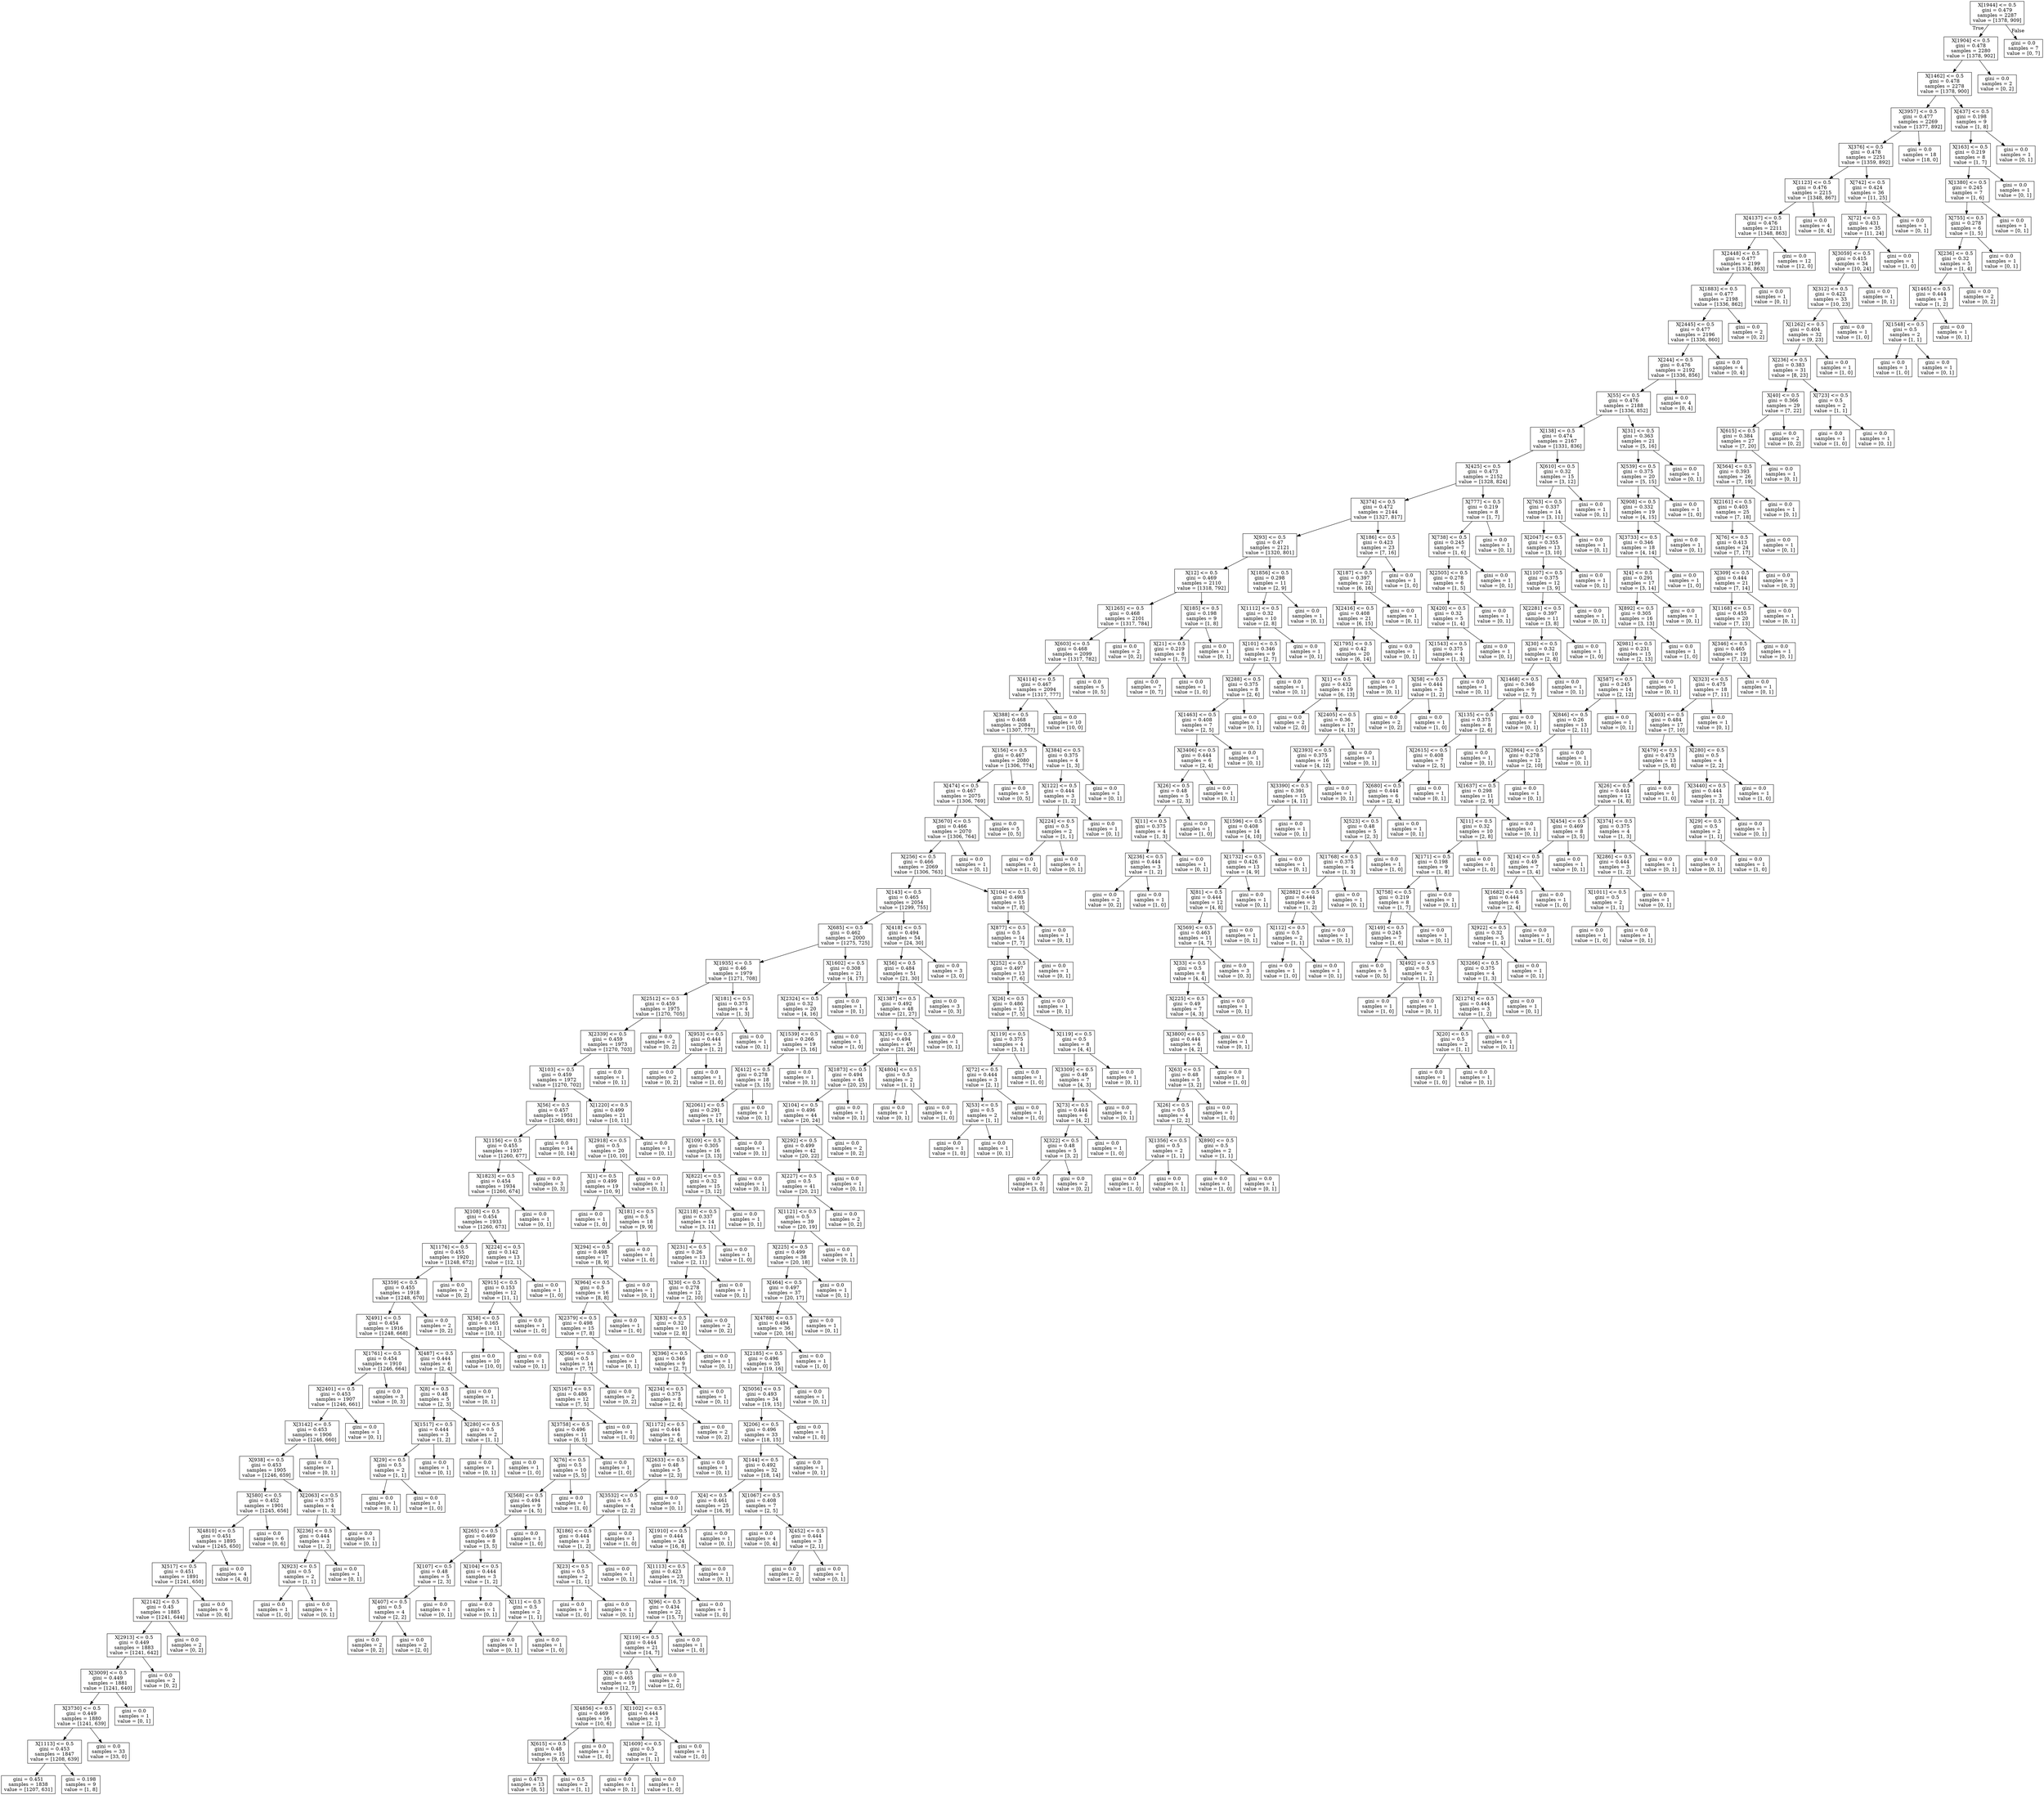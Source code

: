 digraph Tree {
node [shape=box] ;
0 [label="X[1944] <= 0.5\ngini = 0.479\nsamples = 2287\nvalue = [1378, 909]"] ;
1 [label="X[1904] <= 0.5\ngini = 0.478\nsamples = 2280\nvalue = [1378, 902]"] ;
0 -> 1 [labeldistance=2.5, labelangle=45, headlabel="True"] ;
2 [label="X[1462] <= 0.5\ngini = 0.478\nsamples = 2278\nvalue = [1378, 900]"] ;
1 -> 2 ;
3 [label="X[3957] <= 0.5\ngini = 0.477\nsamples = 2269\nvalue = [1377, 892]"] ;
2 -> 3 ;
4 [label="X[376] <= 0.5\ngini = 0.478\nsamples = 2251\nvalue = [1359, 892]"] ;
3 -> 4 ;
5 [label="X[1123] <= 0.5\ngini = 0.476\nsamples = 2215\nvalue = [1348, 867]"] ;
4 -> 5 ;
6 [label="X[4137] <= 0.5\ngini = 0.476\nsamples = 2211\nvalue = [1348, 863]"] ;
5 -> 6 ;
7 [label="X[2448] <= 0.5\ngini = 0.477\nsamples = 2199\nvalue = [1336, 863]"] ;
6 -> 7 ;
8 [label="X[1883] <= 0.5\ngini = 0.477\nsamples = 2198\nvalue = [1336, 862]"] ;
7 -> 8 ;
9 [label="X[2445] <= 0.5\ngini = 0.477\nsamples = 2196\nvalue = [1336, 860]"] ;
8 -> 9 ;
10 [label="X[244] <= 0.5\ngini = 0.476\nsamples = 2192\nvalue = [1336, 856]"] ;
9 -> 10 ;
11 [label="X[55] <= 0.5\ngini = 0.476\nsamples = 2188\nvalue = [1336, 852]"] ;
10 -> 11 ;
12 [label="X[138] <= 0.5\ngini = 0.474\nsamples = 2167\nvalue = [1331, 836]"] ;
11 -> 12 ;
13 [label="X[425] <= 0.5\ngini = 0.473\nsamples = 2152\nvalue = [1328, 824]"] ;
12 -> 13 ;
14 [label="X[374] <= 0.5\ngini = 0.472\nsamples = 2144\nvalue = [1327, 817]"] ;
13 -> 14 ;
15 [label="X[93] <= 0.5\ngini = 0.47\nsamples = 2121\nvalue = [1320, 801]"] ;
14 -> 15 ;
16 [label="X[12] <= 0.5\ngini = 0.469\nsamples = 2110\nvalue = [1318, 792]"] ;
15 -> 16 ;
17 [label="X[1265] <= 0.5\ngini = 0.468\nsamples = 2101\nvalue = [1317, 784]"] ;
16 -> 17 ;
18 [label="X[603] <= 0.5\ngini = 0.468\nsamples = 2099\nvalue = [1317, 782]"] ;
17 -> 18 ;
19 [label="X[4114] <= 0.5\ngini = 0.467\nsamples = 2094\nvalue = [1317, 777]"] ;
18 -> 19 ;
20 [label="X[388] <= 0.5\ngini = 0.468\nsamples = 2084\nvalue = [1307, 777]"] ;
19 -> 20 ;
21 [label="X[156] <= 0.5\ngini = 0.467\nsamples = 2080\nvalue = [1306, 774]"] ;
20 -> 21 ;
22 [label="X[474] <= 0.5\ngini = 0.467\nsamples = 2075\nvalue = [1306, 769]"] ;
21 -> 22 ;
23 [label="X[3670] <= 0.5\ngini = 0.466\nsamples = 2070\nvalue = [1306, 764]"] ;
22 -> 23 ;
24 [label="X[256] <= 0.5\ngini = 0.466\nsamples = 2069\nvalue = [1306, 763]"] ;
23 -> 24 ;
25 [label="X[143] <= 0.5\ngini = 0.465\nsamples = 2054\nvalue = [1299, 755]"] ;
24 -> 25 ;
26 [label="X[685] <= 0.5\ngini = 0.462\nsamples = 2000\nvalue = [1275, 725]"] ;
25 -> 26 ;
27 [label="X[1935] <= 0.5\ngini = 0.46\nsamples = 1979\nvalue = [1271, 708]"] ;
26 -> 27 ;
28 [label="X[2512] <= 0.5\ngini = 0.459\nsamples = 1975\nvalue = [1270, 705]"] ;
27 -> 28 ;
29 [label="X[2339] <= 0.5\ngini = 0.459\nsamples = 1973\nvalue = [1270, 703]"] ;
28 -> 29 ;
30 [label="X[103] <= 0.5\ngini = 0.459\nsamples = 1972\nvalue = [1270, 702]"] ;
29 -> 30 ;
31 [label="X[56] <= 0.5\ngini = 0.457\nsamples = 1951\nvalue = [1260, 691]"] ;
30 -> 31 ;
32 [label="X[1156] <= 0.5\ngini = 0.455\nsamples = 1937\nvalue = [1260, 677]"] ;
31 -> 32 ;
33 [label="X[1823] <= 0.5\ngini = 0.454\nsamples = 1934\nvalue = [1260, 674]"] ;
32 -> 33 ;
34 [label="X[108] <= 0.5\ngini = 0.454\nsamples = 1933\nvalue = [1260, 673]"] ;
33 -> 34 ;
35 [label="X[1176] <= 0.5\ngini = 0.455\nsamples = 1920\nvalue = [1248, 672]"] ;
34 -> 35 ;
36 [label="X[359] <= 0.5\ngini = 0.455\nsamples = 1918\nvalue = [1248, 670]"] ;
35 -> 36 ;
37 [label="X[491] <= 0.5\ngini = 0.454\nsamples = 1916\nvalue = [1248, 668]"] ;
36 -> 37 ;
38 [label="X[1761] <= 0.5\ngini = 0.454\nsamples = 1910\nvalue = [1246, 664]"] ;
37 -> 38 ;
39 [label="X[2401] <= 0.5\ngini = 0.453\nsamples = 1907\nvalue = [1246, 661]"] ;
38 -> 39 ;
40 [label="X[3142] <= 0.5\ngini = 0.453\nsamples = 1906\nvalue = [1246, 660]"] ;
39 -> 40 ;
41 [label="X[938] <= 0.5\ngini = 0.453\nsamples = 1905\nvalue = [1246, 659]"] ;
40 -> 41 ;
42 [label="X[580] <= 0.5\ngini = 0.452\nsamples = 1901\nvalue = [1245, 656]"] ;
41 -> 42 ;
43 [label="X[4810] <= 0.5\ngini = 0.451\nsamples = 1895\nvalue = [1245, 650]"] ;
42 -> 43 ;
44 [label="X[517] <= 0.5\ngini = 0.451\nsamples = 1891\nvalue = [1241, 650]"] ;
43 -> 44 ;
45 [label="X[2142] <= 0.5\ngini = 0.45\nsamples = 1885\nvalue = [1241, 644]"] ;
44 -> 45 ;
46 [label="X[2913] <= 0.5\ngini = 0.449\nsamples = 1883\nvalue = [1241, 642]"] ;
45 -> 46 ;
47 [label="X[3009] <= 0.5\ngini = 0.449\nsamples = 1881\nvalue = [1241, 640]"] ;
46 -> 47 ;
48 [label="X[3730] <= 0.5\ngini = 0.449\nsamples = 1880\nvalue = [1241, 639]"] ;
47 -> 48 ;
49 [label="X[1113] <= 0.5\ngini = 0.453\nsamples = 1847\nvalue = [1208, 639]"] ;
48 -> 49 ;
50 [label="gini = 0.451\nsamples = 1838\nvalue = [1207, 631]"] ;
49 -> 50 ;
51 [label="gini = 0.198\nsamples = 9\nvalue = [1, 8]"] ;
49 -> 51 ;
52 [label="gini = 0.0\nsamples = 33\nvalue = [33, 0]"] ;
48 -> 52 ;
53 [label="gini = 0.0\nsamples = 1\nvalue = [0, 1]"] ;
47 -> 53 ;
54 [label="gini = 0.0\nsamples = 2\nvalue = [0, 2]"] ;
46 -> 54 ;
55 [label="gini = 0.0\nsamples = 2\nvalue = [0, 2]"] ;
45 -> 55 ;
56 [label="gini = 0.0\nsamples = 6\nvalue = [0, 6]"] ;
44 -> 56 ;
57 [label="gini = 0.0\nsamples = 4\nvalue = [4, 0]"] ;
43 -> 57 ;
58 [label="gini = 0.0\nsamples = 6\nvalue = [0, 6]"] ;
42 -> 58 ;
59 [label="X[2063] <= 0.5\ngini = 0.375\nsamples = 4\nvalue = [1, 3]"] ;
41 -> 59 ;
60 [label="X[236] <= 0.5\ngini = 0.444\nsamples = 3\nvalue = [1, 2]"] ;
59 -> 60 ;
61 [label="X[923] <= 0.5\ngini = 0.5\nsamples = 2\nvalue = [1, 1]"] ;
60 -> 61 ;
62 [label="gini = 0.0\nsamples = 1\nvalue = [1, 0]"] ;
61 -> 62 ;
63 [label="gini = 0.0\nsamples = 1\nvalue = [0, 1]"] ;
61 -> 63 ;
64 [label="gini = 0.0\nsamples = 1\nvalue = [0, 1]"] ;
60 -> 64 ;
65 [label="gini = 0.0\nsamples = 1\nvalue = [0, 1]"] ;
59 -> 65 ;
66 [label="gini = 0.0\nsamples = 1\nvalue = [0, 1]"] ;
40 -> 66 ;
67 [label="gini = 0.0\nsamples = 1\nvalue = [0, 1]"] ;
39 -> 67 ;
68 [label="gini = 0.0\nsamples = 3\nvalue = [0, 3]"] ;
38 -> 68 ;
69 [label="X[487] <= 0.5\ngini = 0.444\nsamples = 6\nvalue = [2, 4]"] ;
37 -> 69 ;
70 [label="X[8] <= 0.5\ngini = 0.48\nsamples = 5\nvalue = [2, 3]"] ;
69 -> 70 ;
71 [label="X[1517] <= 0.5\ngini = 0.444\nsamples = 3\nvalue = [1, 2]"] ;
70 -> 71 ;
72 [label="X[29] <= 0.5\ngini = 0.5\nsamples = 2\nvalue = [1, 1]"] ;
71 -> 72 ;
73 [label="gini = 0.0\nsamples = 1\nvalue = [0, 1]"] ;
72 -> 73 ;
74 [label="gini = 0.0\nsamples = 1\nvalue = [1, 0]"] ;
72 -> 74 ;
75 [label="gini = 0.0\nsamples = 1\nvalue = [0, 1]"] ;
71 -> 75 ;
76 [label="X[280] <= 0.5\ngini = 0.5\nsamples = 2\nvalue = [1, 1]"] ;
70 -> 76 ;
77 [label="gini = 0.0\nsamples = 1\nvalue = [0, 1]"] ;
76 -> 77 ;
78 [label="gini = 0.0\nsamples = 1\nvalue = [1, 0]"] ;
76 -> 78 ;
79 [label="gini = 0.0\nsamples = 1\nvalue = [0, 1]"] ;
69 -> 79 ;
80 [label="gini = 0.0\nsamples = 2\nvalue = [0, 2]"] ;
36 -> 80 ;
81 [label="gini = 0.0\nsamples = 2\nvalue = [0, 2]"] ;
35 -> 81 ;
82 [label="X[224] <= 0.5\ngini = 0.142\nsamples = 13\nvalue = [12, 1]"] ;
34 -> 82 ;
83 [label="X[915] <= 0.5\ngini = 0.153\nsamples = 12\nvalue = [11, 1]"] ;
82 -> 83 ;
84 [label="X[58] <= 0.5\ngini = 0.165\nsamples = 11\nvalue = [10, 1]"] ;
83 -> 84 ;
85 [label="gini = 0.0\nsamples = 10\nvalue = [10, 0]"] ;
84 -> 85 ;
86 [label="gini = 0.0\nsamples = 1\nvalue = [0, 1]"] ;
84 -> 86 ;
87 [label="gini = 0.0\nsamples = 1\nvalue = [1, 0]"] ;
83 -> 87 ;
88 [label="gini = 0.0\nsamples = 1\nvalue = [1, 0]"] ;
82 -> 88 ;
89 [label="gini = 0.0\nsamples = 1\nvalue = [0, 1]"] ;
33 -> 89 ;
90 [label="gini = 0.0\nsamples = 3\nvalue = [0, 3]"] ;
32 -> 90 ;
91 [label="gini = 0.0\nsamples = 14\nvalue = [0, 14]"] ;
31 -> 91 ;
92 [label="X[1220] <= 0.5\ngini = 0.499\nsamples = 21\nvalue = [10, 11]"] ;
30 -> 92 ;
93 [label="X[2918] <= 0.5\ngini = 0.5\nsamples = 20\nvalue = [10, 10]"] ;
92 -> 93 ;
94 [label="X[1] <= 0.5\ngini = 0.499\nsamples = 19\nvalue = [10, 9]"] ;
93 -> 94 ;
95 [label="gini = 0.0\nsamples = 1\nvalue = [1, 0]"] ;
94 -> 95 ;
96 [label="X[181] <= 0.5\ngini = 0.5\nsamples = 18\nvalue = [9, 9]"] ;
94 -> 96 ;
97 [label="X[294] <= 0.5\ngini = 0.498\nsamples = 17\nvalue = [8, 9]"] ;
96 -> 97 ;
98 [label="X[964] <= 0.5\ngini = 0.5\nsamples = 16\nvalue = [8, 8]"] ;
97 -> 98 ;
99 [label="X[2379] <= 0.5\ngini = 0.498\nsamples = 15\nvalue = [7, 8]"] ;
98 -> 99 ;
100 [label="X[366] <= 0.5\ngini = 0.5\nsamples = 14\nvalue = [7, 7]"] ;
99 -> 100 ;
101 [label="X[5167] <= 0.5\ngini = 0.486\nsamples = 12\nvalue = [7, 5]"] ;
100 -> 101 ;
102 [label="X[3758] <= 0.5\ngini = 0.496\nsamples = 11\nvalue = [6, 5]"] ;
101 -> 102 ;
103 [label="X[76] <= 0.5\ngini = 0.5\nsamples = 10\nvalue = [5, 5]"] ;
102 -> 103 ;
104 [label="X[568] <= 0.5\ngini = 0.494\nsamples = 9\nvalue = [4, 5]"] ;
103 -> 104 ;
105 [label="X[265] <= 0.5\ngini = 0.469\nsamples = 8\nvalue = [3, 5]"] ;
104 -> 105 ;
106 [label="X[107] <= 0.5\ngini = 0.48\nsamples = 5\nvalue = [2, 3]"] ;
105 -> 106 ;
107 [label="X[407] <= 0.5\ngini = 0.5\nsamples = 4\nvalue = [2, 2]"] ;
106 -> 107 ;
108 [label="gini = 0.0\nsamples = 2\nvalue = [0, 2]"] ;
107 -> 108 ;
109 [label="gini = 0.0\nsamples = 2\nvalue = [2, 0]"] ;
107 -> 109 ;
110 [label="gini = 0.0\nsamples = 1\nvalue = [0, 1]"] ;
106 -> 110 ;
111 [label="X[104] <= 0.5\ngini = 0.444\nsamples = 3\nvalue = [1, 2]"] ;
105 -> 111 ;
112 [label="gini = 0.0\nsamples = 1\nvalue = [0, 1]"] ;
111 -> 112 ;
113 [label="X[11] <= 0.5\ngini = 0.5\nsamples = 2\nvalue = [1, 1]"] ;
111 -> 113 ;
114 [label="gini = 0.0\nsamples = 1\nvalue = [0, 1]"] ;
113 -> 114 ;
115 [label="gini = 0.0\nsamples = 1\nvalue = [1, 0]"] ;
113 -> 115 ;
116 [label="gini = 0.0\nsamples = 1\nvalue = [1, 0]"] ;
104 -> 116 ;
117 [label="gini = 0.0\nsamples = 1\nvalue = [1, 0]"] ;
103 -> 117 ;
118 [label="gini = 0.0\nsamples = 1\nvalue = [1, 0]"] ;
102 -> 118 ;
119 [label="gini = 0.0\nsamples = 1\nvalue = [1, 0]"] ;
101 -> 119 ;
120 [label="gini = 0.0\nsamples = 2\nvalue = [0, 2]"] ;
100 -> 120 ;
121 [label="gini = 0.0\nsamples = 1\nvalue = [0, 1]"] ;
99 -> 121 ;
122 [label="gini = 0.0\nsamples = 1\nvalue = [1, 0]"] ;
98 -> 122 ;
123 [label="gini = 0.0\nsamples = 1\nvalue = [0, 1]"] ;
97 -> 123 ;
124 [label="gini = 0.0\nsamples = 1\nvalue = [1, 0]"] ;
96 -> 124 ;
125 [label="gini = 0.0\nsamples = 1\nvalue = [0, 1]"] ;
93 -> 125 ;
126 [label="gini = 0.0\nsamples = 1\nvalue = [0, 1]"] ;
92 -> 126 ;
127 [label="gini = 0.0\nsamples = 1\nvalue = [0, 1]"] ;
29 -> 127 ;
128 [label="gini = 0.0\nsamples = 2\nvalue = [0, 2]"] ;
28 -> 128 ;
129 [label="X[181] <= 0.5\ngini = 0.375\nsamples = 4\nvalue = [1, 3]"] ;
27 -> 129 ;
130 [label="X[953] <= 0.5\ngini = 0.444\nsamples = 3\nvalue = [1, 2]"] ;
129 -> 130 ;
131 [label="gini = 0.0\nsamples = 2\nvalue = [0, 2]"] ;
130 -> 131 ;
132 [label="gini = 0.0\nsamples = 1\nvalue = [1, 0]"] ;
130 -> 132 ;
133 [label="gini = 0.0\nsamples = 1\nvalue = [0, 1]"] ;
129 -> 133 ;
134 [label="X[1602] <= 0.5\ngini = 0.308\nsamples = 21\nvalue = [4, 17]"] ;
26 -> 134 ;
135 [label="X[2324] <= 0.5\ngini = 0.32\nsamples = 20\nvalue = [4, 16]"] ;
134 -> 135 ;
136 [label="X[1539] <= 0.5\ngini = 0.266\nsamples = 19\nvalue = [3, 16]"] ;
135 -> 136 ;
137 [label="X[412] <= 0.5\ngini = 0.278\nsamples = 18\nvalue = [3, 15]"] ;
136 -> 137 ;
138 [label="X[2061] <= 0.5\ngini = 0.291\nsamples = 17\nvalue = [3, 14]"] ;
137 -> 138 ;
139 [label="X[109] <= 0.5\ngini = 0.305\nsamples = 16\nvalue = [3, 13]"] ;
138 -> 139 ;
140 [label="X[822] <= 0.5\ngini = 0.32\nsamples = 15\nvalue = [3, 12]"] ;
139 -> 140 ;
141 [label="X[2118] <= 0.5\ngini = 0.337\nsamples = 14\nvalue = [3, 11]"] ;
140 -> 141 ;
142 [label="X[231] <= 0.5\ngini = 0.26\nsamples = 13\nvalue = [2, 11]"] ;
141 -> 142 ;
143 [label="X[30] <= 0.5\ngini = 0.278\nsamples = 12\nvalue = [2, 10]"] ;
142 -> 143 ;
144 [label="X[83] <= 0.5\ngini = 0.32\nsamples = 10\nvalue = [2, 8]"] ;
143 -> 144 ;
145 [label="X[396] <= 0.5\ngini = 0.346\nsamples = 9\nvalue = [2, 7]"] ;
144 -> 145 ;
146 [label="X[234] <= 0.5\ngini = 0.375\nsamples = 8\nvalue = [2, 6]"] ;
145 -> 146 ;
147 [label="X[1172] <= 0.5\ngini = 0.444\nsamples = 6\nvalue = [2, 4]"] ;
146 -> 147 ;
148 [label="X[2633] <= 0.5\ngini = 0.48\nsamples = 5\nvalue = [2, 3]"] ;
147 -> 148 ;
149 [label="X[3532] <= 0.5\ngini = 0.5\nsamples = 4\nvalue = [2, 2]"] ;
148 -> 149 ;
150 [label="X[186] <= 0.5\ngini = 0.444\nsamples = 3\nvalue = [1, 2]"] ;
149 -> 150 ;
151 [label="X[23] <= 0.5\ngini = 0.5\nsamples = 2\nvalue = [1, 1]"] ;
150 -> 151 ;
152 [label="gini = 0.0\nsamples = 1\nvalue = [1, 0]"] ;
151 -> 152 ;
153 [label="gini = 0.0\nsamples = 1\nvalue = [0, 1]"] ;
151 -> 153 ;
154 [label="gini = 0.0\nsamples = 1\nvalue = [0, 1]"] ;
150 -> 154 ;
155 [label="gini = 0.0\nsamples = 1\nvalue = [1, 0]"] ;
149 -> 155 ;
156 [label="gini = 0.0\nsamples = 1\nvalue = [0, 1]"] ;
148 -> 156 ;
157 [label="gini = 0.0\nsamples = 1\nvalue = [0, 1]"] ;
147 -> 157 ;
158 [label="gini = 0.0\nsamples = 2\nvalue = [0, 2]"] ;
146 -> 158 ;
159 [label="gini = 0.0\nsamples = 1\nvalue = [0, 1]"] ;
145 -> 159 ;
160 [label="gini = 0.0\nsamples = 1\nvalue = [0, 1]"] ;
144 -> 160 ;
161 [label="gini = 0.0\nsamples = 2\nvalue = [0, 2]"] ;
143 -> 161 ;
162 [label="gini = 0.0\nsamples = 1\nvalue = [0, 1]"] ;
142 -> 162 ;
163 [label="gini = 0.0\nsamples = 1\nvalue = [1, 0]"] ;
141 -> 163 ;
164 [label="gini = 0.0\nsamples = 1\nvalue = [0, 1]"] ;
140 -> 164 ;
165 [label="gini = 0.0\nsamples = 1\nvalue = [0, 1]"] ;
139 -> 165 ;
166 [label="gini = 0.0\nsamples = 1\nvalue = [0, 1]"] ;
138 -> 166 ;
167 [label="gini = 0.0\nsamples = 1\nvalue = [0, 1]"] ;
137 -> 167 ;
168 [label="gini = 0.0\nsamples = 1\nvalue = [0, 1]"] ;
136 -> 168 ;
169 [label="gini = 0.0\nsamples = 1\nvalue = [1, 0]"] ;
135 -> 169 ;
170 [label="gini = 0.0\nsamples = 1\nvalue = [0, 1]"] ;
134 -> 170 ;
171 [label="X[418] <= 0.5\ngini = 0.494\nsamples = 54\nvalue = [24, 30]"] ;
25 -> 171 ;
172 [label="X[56] <= 0.5\ngini = 0.484\nsamples = 51\nvalue = [21, 30]"] ;
171 -> 172 ;
173 [label="X[1387] <= 0.5\ngini = 0.492\nsamples = 48\nvalue = [21, 27]"] ;
172 -> 173 ;
174 [label="X[25] <= 0.5\ngini = 0.494\nsamples = 47\nvalue = [21, 26]"] ;
173 -> 174 ;
175 [label="X[1873] <= 0.5\ngini = 0.494\nsamples = 45\nvalue = [20, 25]"] ;
174 -> 175 ;
176 [label="X[104] <= 0.5\ngini = 0.496\nsamples = 44\nvalue = [20, 24]"] ;
175 -> 176 ;
177 [label="X[292] <= 0.5\ngini = 0.499\nsamples = 42\nvalue = [20, 22]"] ;
176 -> 177 ;
178 [label="X[227] <= 0.5\ngini = 0.5\nsamples = 41\nvalue = [20, 21]"] ;
177 -> 178 ;
179 [label="X[1121] <= 0.5\ngini = 0.5\nsamples = 39\nvalue = [20, 19]"] ;
178 -> 179 ;
180 [label="X[225] <= 0.5\ngini = 0.499\nsamples = 38\nvalue = [20, 18]"] ;
179 -> 180 ;
181 [label="X[464] <= 0.5\ngini = 0.497\nsamples = 37\nvalue = [20, 17]"] ;
180 -> 181 ;
182 [label="X[4788] <= 0.5\ngini = 0.494\nsamples = 36\nvalue = [20, 16]"] ;
181 -> 182 ;
183 [label="X[2185] <= 0.5\ngini = 0.496\nsamples = 35\nvalue = [19, 16]"] ;
182 -> 183 ;
184 [label="X[5056] <= 0.5\ngini = 0.493\nsamples = 34\nvalue = [19, 15]"] ;
183 -> 184 ;
185 [label="X[206] <= 0.5\ngini = 0.496\nsamples = 33\nvalue = [18, 15]"] ;
184 -> 185 ;
186 [label="X[144] <= 0.5\ngini = 0.492\nsamples = 32\nvalue = [18, 14]"] ;
185 -> 186 ;
187 [label="X[4] <= 0.5\ngini = 0.461\nsamples = 25\nvalue = [16, 9]"] ;
186 -> 187 ;
188 [label="X[1910] <= 0.5\ngini = 0.444\nsamples = 24\nvalue = [16, 8]"] ;
187 -> 188 ;
189 [label="X[1113] <= 0.5\ngini = 0.423\nsamples = 23\nvalue = [16, 7]"] ;
188 -> 189 ;
190 [label="X[96] <= 0.5\ngini = 0.434\nsamples = 22\nvalue = [15, 7]"] ;
189 -> 190 ;
191 [label="X[119] <= 0.5\ngini = 0.444\nsamples = 21\nvalue = [14, 7]"] ;
190 -> 191 ;
192 [label="X[8] <= 0.5\ngini = 0.465\nsamples = 19\nvalue = [12, 7]"] ;
191 -> 192 ;
193 [label="X[4856] <= 0.5\ngini = 0.469\nsamples = 16\nvalue = [10, 6]"] ;
192 -> 193 ;
194 [label="X[615] <= 0.5\ngini = 0.48\nsamples = 15\nvalue = [9, 6]"] ;
193 -> 194 ;
195 [label="gini = 0.473\nsamples = 13\nvalue = [8, 5]"] ;
194 -> 195 ;
196 [label="gini = 0.5\nsamples = 2\nvalue = [1, 1]"] ;
194 -> 196 ;
197 [label="gini = 0.0\nsamples = 1\nvalue = [1, 0]"] ;
193 -> 197 ;
198 [label="X[1102] <= 0.5\ngini = 0.444\nsamples = 3\nvalue = [2, 1]"] ;
192 -> 198 ;
199 [label="X[1609] <= 0.5\ngini = 0.5\nsamples = 2\nvalue = [1, 1]"] ;
198 -> 199 ;
200 [label="gini = 0.0\nsamples = 1\nvalue = [0, 1]"] ;
199 -> 200 ;
201 [label="gini = 0.0\nsamples = 1\nvalue = [1, 0]"] ;
199 -> 201 ;
202 [label="gini = 0.0\nsamples = 1\nvalue = [1, 0]"] ;
198 -> 202 ;
203 [label="gini = 0.0\nsamples = 2\nvalue = [2, 0]"] ;
191 -> 203 ;
204 [label="gini = 0.0\nsamples = 1\nvalue = [1, 0]"] ;
190 -> 204 ;
205 [label="gini = 0.0\nsamples = 1\nvalue = [1, 0]"] ;
189 -> 205 ;
206 [label="gini = 0.0\nsamples = 1\nvalue = [0, 1]"] ;
188 -> 206 ;
207 [label="gini = 0.0\nsamples = 1\nvalue = [0, 1]"] ;
187 -> 207 ;
208 [label="X[1067] <= 0.5\ngini = 0.408\nsamples = 7\nvalue = [2, 5]"] ;
186 -> 208 ;
209 [label="gini = 0.0\nsamples = 4\nvalue = [0, 4]"] ;
208 -> 209 ;
210 [label="X[452] <= 0.5\ngini = 0.444\nsamples = 3\nvalue = [2, 1]"] ;
208 -> 210 ;
211 [label="gini = 0.0\nsamples = 2\nvalue = [2, 0]"] ;
210 -> 211 ;
212 [label="gini = 0.0\nsamples = 1\nvalue = [0, 1]"] ;
210 -> 212 ;
213 [label="gini = 0.0\nsamples = 1\nvalue = [0, 1]"] ;
185 -> 213 ;
214 [label="gini = 0.0\nsamples = 1\nvalue = [1, 0]"] ;
184 -> 214 ;
215 [label="gini = 0.0\nsamples = 1\nvalue = [0, 1]"] ;
183 -> 215 ;
216 [label="gini = 0.0\nsamples = 1\nvalue = [1, 0]"] ;
182 -> 216 ;
217 [label="gini = 0.0\nsamples = 1\nvalue = [0, 1]"] ;
181 -> 217 ;
218 [label="gini = 0.0\nsamples = 1\nvalue = [0, 1]"] ;
180 -> 218 ;
219 [label="gini = 0.0\nsamples = 1\nvalue = [0, 1]"] ;
179 -> 219 ;
220 [label="gini = 0.0\nsamples = 2\nvalue = [0, 2]"] ;
178 -> 220 ;
221 [label="gini = 0.0\nsamples = 1\nvalue = [0, 1]"] ;
177 -> 221 ;
222 [label="gini = 0.0\nsamples = 2\nvalue = [0, 2]"] ;
176 -> 222 ;
223 [label="gini = 0.0\nsamples = 1\nvalue = [0, 1]"] ;
175 -> 223 ;
224 [label="X[4804] <= 0.5\ngini = 0.5\nsamples = 2\nvalue = [1, 1]"] ;
174 -> 224 ;
225 [label="gini = 0.0\nsamples = 1\nvalue = [0, 1]"] ;
224 -> 225 ;
226 [label="gini = 0.0\nsamples = 1\nvalue = [1, 0]"] ;
224 -> 226 ;
227 [label="gini = 0.0\nsamples = 1\nvalue = [0, 1]"] ;
173 -> 227 ;
228 [label="gini = 0.0\nsamples = 3\nvalue = [0, 3]"] ;
172 -> 228 ;
229 [label="gini = 0.0\nsamples = 3\nvalue = [3, 0]"] ;
171 -> 229 ;
230 [label="X[104] <= 0.5\ngini = 0.498\nsamples = 15\nvalue = [7, 8]"] ;
24 -> 230 ;
231 [label="X[877] <= 0.5\ngini = 0.5\nsamples = 14\nvalue = [7, 7]"] ;
230 -> 231 ;
232 [label="X[252] <= 0.5\ngini = 0.497\nsamples = 13\nvalue = [7, 6]"] ;
231 -> 232 ;
233 [label="X[26] <= 0.5\ngini = 0.486\nsamples = 12\nvalue = [7, 5]"] ;
232 -> 233 ;
234 [label="X[119] <= 0.5\ngini = 0.375\nsamples = 4\nvalue = [3, 1]"] ;
233 -> 234 ;
235 [label="X[72] <= 0.5\ngini = 0.444\nsamples = 3\nvalue = [2, 1]"] ;
234 -> 235 ;
236 [label="X[53] <= 0.5\ngini = 0.5\nsamples = 2\nvalue = [1, 1]"] ;
235 -> 236 ;
237 [label="gini = 0.0\nsamples = 1\nvalue = [1, 0]"] ;
236 -> 237 ;
238 [label="gini = 0.0\nsamples = 1\nvalue = [0, 1]"] ;
236 -> 238 ;
239 [label="gini = 0.0\nsamples = 1\nvalue = [1, 0]"] ;
235 -> 239 ;
240 [label="gini = 0.0\nsamples = 1\nvalue = [1, 0]"] ;
234 -> 240 ;
241 [label="X[119] <= 0.5\ngini = 0.5\nsamples = 8\nvalue = [4, 4]"] ;
233 -> 241 ;
242 [label="X[3309] <= 0.5\ngini = 0.49\nsamples = 7\nvalue = [4, 3]"] ;
241 -> 242 ;
243 [label="X[73] <= 0.5\ngini = 0.444\nsamples = 6\nvalue = [4, 2]"] ;
242 -> 243 ;
244 [label="X[322] <= 0.5\ngini = 0.48\nsamples = 5\nvalue = [3, 2]"] ;
243 -> 244 ;
245 [label="gini = 0.0\nsamples = 3\nvalue = [3, 0]"] ;
244 -> 245 ;
246 [label="gini = 0.0\nsamples = 2\nvalue = [0, 2]"] ;
244 -> 246 ;
247 [label="gini = 0.0\nsamples = 1\nvalue = [1, 0]"] ;
243 -> 247 ;
248 [label="gini = 0.0\nsamples = 1\nvalue = [0, 1]"] ;
242 -> 248 ;
249 [label="gini = 0.0\nsamples = 1\nvalue = [0, 1]"] ;
241 -> 249 ;
250 [label="gini = 0.0\nsamples = 1\nvalue = [0, 1]"] ;
232 -> 250 ;
251 [label="gini = 0.0\nsamples = 1\nvalue = [0, 1]"] ;
231 -> 251 ;
252 [label="gini = 0.0\nsamples = 1\nvalue = [0, 1]"] ;
230 -> 252 ;
253 [label="gini = 0.0\nsamples = 1\nvalue = [0, 1]"] ;
23 -> 253 ;
254 [label="gini = 0.0\nsamples = 5\nvalue = [0, 5]"] ;
22 -> 254 ;
255 [label="gini = 0.0\nsamples = 5\nvalue = [0, 5]"] ;
21 -> 255 ;
256 [label="X[384] <= 0.5\ngini = 0.375\nsamples = 4\nvalue = [1, 3]"] ;
20 -> 256 ;
257 [label="X[122] <= 0.5\ngini = 0.444\nsamples = 3\nvalue = [1, 2]"] ;
256 -> 257 ;
258 [label="X[224] <= 0.5\ngini = 0.5\nsamples = 2\nvalue = [1, 1]"] ;
257 -> 258 ;
259 [label="gini = 0.0\nsamples = 1\nvalue = [1, 0]"] ;
258 -> 259 ;
260 [label="gini = 0.0\nsamples = 1\nvalue = [0, 1]"] ;
258 -> 260 ;
261 [label="gini = 0.0\nsamples = 1\nvalue = [0, 1]"] ;
257 -> 261 ;
262 [label="gini = 0.0\nsamples = 1\nvalue = [0, 1]"] ;
256 -> 262 ;
263 [label="gini = 0.0\nsamples = 10\nvalue = [10, 0]"] ;
19 -> 263 ;
264 [label="gini = 0.0\nsamples = 5\nvalue = [0, 5]"] ;
18 -> 264 ;
265 [label="gini = 0.0\nsamples = 2\nvalue = [0, 2]"] ;
17 -> 265 ;
266 [label="X[185] <= 0.5\ngini = 0.198\nsamples = 9\nvalue = [1, 8]"] ;
16 -> 266 ;
267 [label="X[21] <= 0.5\ngini = 0.219\nsamples = 8\nvalue = [1, 7]"] ;
266 -> 267 ;
268 [label="gini = 0.0\nsamples = 7\nvalue = [0, 7]"] ;
267 -> 268 ;
269 [label="gini = 0.0\nsamples = 1\nvalue = [1, 0]"] ;
267 -> 269 ;
270 [label="gini = 0.0\nsamples = 1\nvalue = [0, 1]"] ;
266 -> 270 ;
271 [label="X[1856] <= 0.5\ngini = 0.298\nsamples = 11\nvalue = [2, 9]"] ;
15 -> 271 ;
272 [label="X[1112] <= 0.5\ngini = 0.32\nsamples = 10\nvalue = [2, 8]"] ;
271 -> 272 ;
273 [label="X[101] <= 0.5\ngini = 0.346\nsamples = 9\nvalue = [2, 7]"] ;
272 -> 273 ;
274 [label="X[288] <= 0.5\ngini = 0.375\nsamples = 8\nvalue = [2, 6]"] ;
273 -> 274 ;
275 [label="X[1463] <= 0.5\ngini = 0.408\nsamples = 7\nvalue = [2, 5]"] ;
274 -> 275 ;
276 [label="X[3406] <= 0.5\ngini = 0.444\nsamples = 6\nvalue = [2, 4]"] ;
275 -> 276 ;
277 [label="X[26] <= 0.5\ngini = 0.48\nsamples = 5\nvalue = [2, 3]"] ;
276 -> 277 ;
278 [label="X[11] <= 0.5\ngini = 0.375\nsamples = 4\nvalue = [1, 3]"] ;
277 -> 278 ;
279 [label="X[236] <= 0.5\ngini = 0.444\nsamples = 3\nvalue = [1, 2]"] ;
278 -> 279 ;
280 [label="gini = 0.0\nsamples = 2\nvalue = [0, 2]"] ;
279 -> 280 ;
281 [label="gini = 0.0\nsamples = 1\nvalue = [1, 0]"] ;
279 -> 281 ;
282 [label="gini = 0.0\nsamples = 1\nvalue = [0, 1]"] ;
278 -> 282 ;
283 [label="gini = 0.0\nsamples = 1\nvalue = [1, 0]"] ;
277 -> 283 ;
284 [label="gini = 0.0\nsamples = 1\nvalue = [0, 1]"] ;
276 -> 284 ;
285 [label="gini = 0.0\nsamples = 1\nvalue = [0, 1]"] ;
275 -> 285 ;
286 [label="gini = 0.0\nsamples = 1\nvalue = [0, 1]"] ;
274 -> 286 ;
287 [label="gini = 0.0\nsamples = 1\nvalue = [0, 1]"] ;
273 -> 287 ;
288 [label="gini = 0.0\nsamples = 1\nvalue = [0, 1]"] ;
272 -> 288 ;
289 [label="gini = 0.0\nsamples = 1\nvalue = [0, 1]"] ;
271 -> 289 ;
290 [label="X[186] <= 0.5\ngini = 0.423\nsamples = 23\nvalue = [7, 16]"] ;
14 -> 290 ;
291 [label="X[187] <= 0.5\ngini = 0.397\nsamples = 22\nvalue = [6, 16]"] ;
290 -> 291 ;
292 [label="X[2416] <= 0.5\ngini = 0.408\nsamples = 21\nvalue = [6, 15]"] ;
291 -> 292 ;
293 [label="X[1795] <= 0.5\ngini = 0.42\nsamples = 20\nvalue = [6, 14]"] ;
292 -> 293 ;
294 [label="X[1] <= 0.5\ngini = 0.432\nsamples = 19\nvalue = [6, 13]"] ;
293 -> 294 ;
295 [label="gini = 0.0\nsamples = 2\nvalue = [2, 0]"] ;
294 -> 295 ;
296 [label="X[2405] <= 0.5\ngini = 0.36\nsamples = 17\nvalue = [4, 13]"] ;
294 -> 296 ;
297 [label="X[2393] <= 0.5\ngini = 0.375\nsamples = 16\nvalue = [4, 12]"] ;
296 -> 297 ;
298 [label="X[3390] <= 0.5\ngini = 0.391\nsamples = 15\nvalue = [4, 11]"] ;
297 -> 298 ;
299 [label="X[1596] <= 0.5\ngini = 0.408\nsamples = 14\nvalue = [4, 10]"] ;
298 -> 299 ;
300 [label="X[1732] <= 0.5\ngini = 0.426\nsamples = 13\nvalue = [4, 9]"] ;
299 -> 300 ;
301 [label="X[81] <= 0.5\ngini = 0.444\nsamples = 12\nvalue = [4, 8]"] ;
300 -> 301 ;
302 [label="X[569] <= 0.5\ngini = 0.463\nsamples = 11\nvalue = [4, 7]"] ;
301 -> 302 ;
303 [label="X[33] <= 0.5\ngini = 0.5\nsamples = 8\nvalue = [4, 4]"] ;
302 -> 303 ;
304 [label="X[225] <= 0.5\ngini = 0.49\nsamples = 7\nvalue = [4, 3]"] ;
303 -> 304 ;
305 [label="X[3800] <= 0.5\ngini = 0.444\nsamples = 6\nvalue = [4, 2]"] ;
304 -> 305 ;
306 [label="X[63] <= 0.5\ngini = 0.48\nsamples = 5\nvalue = [3, 2]"] ;
305 -> 306 ;
307 [label="X[26] <= 0.5\ngini = 0.5\nsamples = 4\nvalue = [2, 2]"] ;
306 -> 307 ;
308 [label="X[1356] <= 0.5\ngini = 0.5\nsamples = 2\nvalue = [1, 1]"] ;
307 -> 308 ;
309 [label="gini = 0.0\nsamples = 1\nvalue = [1, 0]"] ;
308 -> 309 ;
310 [label="gini = 0.0\nsamples = 1\nvalue = [0, 1]"] ;
308 -> 310 ;
311 [label="X[890] <= 0.5\ngini = 0.5\nsamples = 2\nvalue = [1, 1]"] ;
307 -> 311 ;
312 [label="gini = 0.0\nsamples = 1\nvalue = [1, 0]"] ;
311 -> 312 ;
313 [label="gini = 0.0\nsamples = 1\nvalue = [0, 1]"] ;
311 -> 313 ;
314 [label="gini = 0.0\nsamples = 1\nvalue = [1, 0]"] ;
306 -> 314 ;
315 [label="gini = 0.0\nsamples = 1\nvalue = [1, 0]"] ;
305 -> 315 ;
316 [label="gini = 0.0\nsamples = 1\nvalue = [0, 1]"] ;
304 -> 316 ;
317 [label="gini = 0.0\nsamples = 1\nvalue = [0, 1]"] ;
303 -> 317 ;
318 [label="gini = 0.0\nsamples = 3\nvalue = [0, 3]"] ;
302 -> 318 ;
319 [label="gini = 0.0\nsamples = 1\nvalue = [0, 1]"] ;
301 -> 319 ;
320 [label="gini = 0.0\nsamples = 1\nvalue = [0, 1]"] ;
300 -> 320 ;
321 [label="gini = 0.0\nsamples = 1\nvalue = [0, 1]"] ;
299 -> 321 ;
322 [label="gini = 0.0\nsamples = 1\nvalue = [0, 1]"] ;
298 -> 322 ;
323 [label="gini = 0.0\nsamples = 1\nvalue = [0, 1]"] ;
297 -> 323 ;
324 [label="gini = 0.0\nsamples = 1\nvalue = [0, 1]"] ;
296 -> 324 ;
325 [label="gini = 0.0\nsamples = 1\nvalue = [0, 1]"] ;
293 -> 325 ;
326 [label="gini = 0.0\nsamples = 1\nvalue = [0, 1]"] ;
292 -> 326 ;
327 [label="gini = 0.0\nsamples = 1\nvalue = [0, 1]"] ;
291 -> 327 ;
328 [label="gini = 0.0\nsamples = 1\nvalue = [1, 0]"] ;
290 -> 328 ;
329 [label="X[777] <= 0.5\ngini = 0.219\nsamples = 8\nvalue = [1, 7]"] ;
13 -> 329 ;
330 [label="X[738] <= 0.5\ngini = 0.245\nsamples = 7\nvalue = [1, 6]"] ;
329 -> 330 ;
331 [label="X[2505] <= 0.5\ngini = 0.278\nsamples = 6\nvalue = [1, 5]"] ;
330 -> 331 ;
332 [label="X[420] <= 0.5\ngini = 0.32\nsamples = 5\nvalue = [1, 4]"] ;
331 -> 332 ;
333 [label="X[1543] <= 0.5\ngini = 0.375\nsamples = 4\nvalue = [1, 3]"] ;
332 -> 333 ;
334 [label="X[58] <= 0.5\ngini = 0.444\nsamples = 3\nvalue = [1, 2]"] ;
333 -> 334 ;
335 [label="gini = 0.0\nsamples = 2\nvalue = [0, 2]"] ;
334 -> 335 ;
336 [label="gini = 0.0\nsamples = 1\nvalue = [1, 0]"] ;
334 -> 336 ;
337 [label="gini = 0.0\nsamples = 1\nvalue = [0, 1]"] ;
333 -> 337 ;
338 [label="gini = 0.0\nsamples = 1\nvalue = [0, 1]"] ;
332 -> 338 ;
339 [label="gini = 0.0\nsamples = 1\nvalue = [0, 1]"] ;
331 -> 339 ;
340 [label="gini = 0.0\nsamples = 1\nvalue = [0, 1]"] ;
330 -> 340 ;
341 [label="gini = 0.0\nsamples = 1\nvalue = [0, 1]"] ;
329 -> 341 ;
342 [label="X[610] <= 0.5\ngini = 0.32\nsamples = 15\nvalue = [3, 12]"] ;
12 -> 342 ;
343 [label="X[763] <= 0.5\ngini = 0.337\nsamples = 14\nvalue = [3, 11]"] ;
342 -> 343 ;
344 [label="X[2047] <= 0.5\ngini = 0.355\nsamples = 13\nvalue = [3, 10]"] ;
343 -> 344 ;
345 [label="X[1107] <= 0.5\ngini = 0.375\nsamples = 12\nvalue = [3, 9]"] ;
344 -> 345 ;
346 [label="X[2281] <= 0.5\ngini = 0.397\nsamples = 11\nvalue = [3, 8]"] ;
345 -> 346 ;
347 [label="X[30] <= 0.5\ngini = 0.32\nsamples = 10\nvalue = [2, 8]"] ;
346 -> 347 ;
348 [label="X[1468] <= 0.5\ngini = 0.346\nsamples = 9\nvalue = [2, 7]"] ;
347 -> 348 ;
349 [label="X[135] <= 0.5\ngini = 0.375\nsamples = 8\nvalue = [2, 6]"] ;
348 -> 349 ;
350 [label="X[2615] <= 0.5\ngini = 0.408\nsamples = 7\nvalue = [2, 5]"] ;
349 -> 350 ;
351 [label="X[680] <= 0.5\ngini = 0.444\nsamples = 6\nvalue = [2, 4]"] ;
350 -> 351 ;
352 [label="X[523] <= 0.5\ngini = 0.48\nsamples = 5\nvalue = [2, 3]"] ;
351 -> 352 ;
353 [label="X[1768] <= 0.5\ngini = 0.375\nsamples = 4\nvalue = [1, 3]"] ;
352 -> 353 ;
354 [label="X[2882] <= 0.5\ngini = 0.444\nsamples = 3\nvalue = [1, 2]"] ;
353 -> 354 ;
355 [label="X[112] <= 0.5\ngini = 0.5\nsamples = 2\nvalue = [1, 1]"] ;
354 -> 355 ;
356 [label="gini = 0.0\nsamples = 1\nvalue = [1, 0]"] ;
355 -> 356 ;
357 [label="gini = 0.0\nsamples = 1\nvalue = [0, 1]"] ;
355 -> 357 ;
358 [label="gini = 0.0\nsamples = 1\nvalue = [0, 1]"] ;
354 -> 358 ;
359 [label="gini = 0.0\nsamples = 1\nvalue = [0, 1]"] ;
353 -> 359 ;
360 [label="gini = 0.0\nsamples = 1\nvalue = [1, 0]"] ;
352 -> 360 ;
361 [label="gini = 0.0\nsamples = 1\nvalue = [0, 1]"] ;
351 -> 361 ;
362 [label="gini = 0.0\nsamples = 1\nvalue = [0, 1]"] ;
350 -> 362 ;
363 [label="gini = 0.0\nsamples = 1\nvalue = [0, 1]"] ;
349 -> 363 ;
364 [label="gini = 0.0\nsamples = 1\nvalue = [0, 1]"] ;
348 -> 364 ;
365 [label="gini = 0.0\nsamples = 1\nvalue = [0, 1]"] ;
347 -> 365 ;
366 [label="gini = 0.0\nsamples = 1\nvalue = [1, 0]"] ;
346 -> 366 ;
367 [label="gini = 0.0\nsamples = 1\nvalue = [0, 1]"] ;
345 -> 367 ;
368 [label="gini = 0.0\nsamples = 1\nvalue = [0, 1]"] ;
344 -> 368 ;
369 [label="gini = 0.0\nsamples = 1\nvalue = [0, 1]"] ;
343 -> 369 ;
370 [label="gini = 0.0\nsamples = 1\nvalue = [0, 1]"] ;
342 -> 370 ;
371 [label="X[31] <= 0.5\ngini = 0.363\nsamples = 21\nvalue = [5, 16]"] ;
11 -> 371 ;
372 [label="X[539] <= 0.5\ngini = 0.375\nsamples = 20\nvalue = [5, 15]"] ;
371 -> 372 ;
373 [label="X[908] <= 0.5\ngini = 0.332\nsamples = 19\nvalue = [4, 15]"] ;
372 -> 373 ;
374 [label="X[3733] <= 0.5\ngini = 0.346\nsamples = 18\nvalue = [4, 14]"] ;
373 -> 374 ;
375 [label="X[4] <= 0.5\ngini = 0.291\nsamples = 17\nvalue = [3, 14]"] ;
374 -> 375 ;
376 [label="X[892] <= 0.5\ngini = 0.305\nsamples = 16\nvalue = [3, 13]"] ;
375 -> 376 ;
377 [label="X[981] <= 0.5\ngini = 0.231\nsamples = 15\nvalue = [2, 13]"] ;
376 -> 377 ;
378 [label="X[587] <= 0.5\ngini = 0.245\nsamples = 14\nvalue = [2, 12]"] ;
377 -> 378 ;
379 [label="X[846] <= 0.5\ngini = 0.26\nsamples = 13\nvalue = [2, 11]"] ;
378 -> 379 ;
380 [label="X[2864] <= 0.5\ngini = 0.278\nsamples = 12\nvalue = [2, 10]"] ;
379 -> 380 ;
381 [label="X[1637] <= 0.5\ngini = 0.298\nsamples = 11\nvalue = [2, 9]"] ;
380 -> 381 ;
382 [label="X[11] <= 0.5\ngini = 0.32\nsamples = 10\nvalue = [2, 8]"] ;
381 -> 382 ;
383 [label="X[171] <= 0.5\ngini = 0.198\nsamples = 9\nvalue = [1, 8]"] ;
382 -> 383 ;
384 [label="X[758] <= 0.5\ngini = 0.219\nsamples = 8\nvalue = [1, 7]"] ;
383 -> 384 ;
385 [label="X[149] <= 0.5\ngini = 0.245\nsamples = 7\nvalue = [1, 6]"] ;
384 -> 385 ;
386 [label="gini = 0.0\nsamples = 5\nvalue = [0, 5]"] ;
385 -> 386 ;
387 [label="X[492] <= 0.5\ngini = 0.5\nsamples = 2\nvalue = [1, 1]"] ;
385 -> 387 ;
388 [label="gini = 0.0\nsamples = 1\nvalue = [1, 0]"] ;
387 -> 388 ;
389 [label="gini = 0.0\nsamples = 1\nvalue = [0, 1]"] ;
387 -> 389 ;
390 [label="gini = 0.0\nsamples = 1\nvalue = [0, 1]"] ;
384 -> 390 ;
391 [label="gini = 0.0\nsamples = 1\nvalue = [0, 1]"] ;
383 -> 391 ;
392 [label="gini = 0.0\nsamples = 1\nvalue = [1, 0]"] ;
382 -> 392 ;
393 [label="gini = 0.0\nsamples = 1\nvalue = [0, 1]"] ;
381 -> 393 ;
394 [label="gini = 0.0\nsamples = 1\nvalue = [0, 1]"] ;
380 -> 394 ;
395 [label="gini = 0.0\nsamples = 1\nvalue = [0, 1]"] ;
379 -> 395 ;
396 [label="gini = 0.0\nsamples = 1\nvalue = [0, 1]"] ;
378 -> 396 ;
397 [label="gini = 0.0\nsamples = 1\nvalue = [0, 1]"] ;
377 -> 397 ;
398 [label="gini = 0.0\nsamples = 1\nvalue = [1, 0]"] ;
376 -> 398 ;
399 [label="gini = 0.0\nsamples = 1\nvalue = [0, 1]"] ;
375 -> 399 ;
400 [label="gini = 0.0\nsamples = 1\nvalue = [1, 0]"] ;
374 -> 400 ;
401 [label="gini = 0.0\nsamples = 1\nvalue = [0, 1]"] ;
373 -> 401 ;
402 [label="gini = 0.0\nsamples = 1\nvalue = [1, 0]"] ;
372 -> 402 ;
403 [label="gini = 0.0\nsamples = 1\nvalue = [0, 1]"] ;
371 -> 403 ;
404 [label="gini = 0.0\nsamples = 4\nvalue = [0, 4]"] ;
10 -> 404 ;
405 [label="gini = 0.0\nsamples = 4\nvalue = [0, 4]"] ;
9 -> 405 ;
406 [label="gini = 0.0\nsamples = 2\nvalue = [0, 2]"] ;
8 -> 406 ;
407 [label="gini = 0.0\nsamples = 1\nvalue = [0, 1]"] ;
7 -> 407 ;
408 [label="gini = 0.0\nsamples = 12\nvalue = [12, 0]"] ;
6 -> 408 ;
409 [label="gini = 0.0\nsamples = 4\nvalue = [0, 4]"] ;
5 -> 409 ;
410 [label="X[742] <= 0.5\ngini = 0.424\nsamples = 36\nvalue = [11, 25]"] ;
4 -> 410 ;
411 [label="X[72] <= 0.5\ngini = 0.431\nsamples = 35\nvalue = [11, 24]"] ;
410 -> 411 ;
412 [label="X[3059] <= 0.5\ngini = 0.415\nsamples = 34\nvalue = [10, 24]"] ;
411 -> 412 ;
413 [label="X[312] <= 0.5\ngini = 0.422\nsamples = 33\nvalue = [10, 23]"] ;
412 -> 413 ;
414 [label="X[1262] <= 0.5\ngini = 0.404\nsamples = 32\nvalue = [9, 23]"] ;
413 -> 414 ;
415 [label="X[236] <= 0.5\ngini = 0.383\nsamples = 31\nvalue = [8, 23]"] ;
414 -> 415 ;
416 [label="X[40] <= 0.5\ngini = 0.366\nsamples = 29\nvalue = [7, 22]"] ;
415 -> 416 ;
417 [label="X[615] <= 0.5\ngini = 0.384\nsamples = 27\nvalue = [7, 20]"] ;
416 -> 417 ;
418 [label="X[564] <= 0.5\ngini = 0.393\nsamples = 26\nvalue = [7, 19]"] ;
417 -> 418 ;
419 [label="X[2161] <= 0.5\ngini = 0.403\nsamples = 25\nvalue = [7, 18]"] ;
418 -> 419 ;
420 [label="X[76] <= 0.5\ngini = 0.413\nsamples = 24\nvalue = [7, 17]"] ;
419 -> 420 ;
421 [label="X[309] <= 0.5\ngini = 0.444\nsamples = 21\nvalue = [7, 14]"] ;
420 -> 421 ;
422 [label="X[1168] <= 0.5\ngini = 0.455\nsamples = 20\nvalue = [7, 13]"] ;
421 -> 422 ;
423 [label="X[346] <= 0.5\ngini = 0.465\nsamples = 19\nvalue = [7, 12]"] ;
422 -> 423 ;
424 [label="X[323] <= 0.5\ngini = 0.475\nsamples = 18\nvalue = [7, 11]"] ;
423 -> 424 ;
425 [label="X[403] <= 0.5\ngini = 0.484\nsamples = 17\nvalue = [7, 10]"] ;
424 -> 425 ;
426 [label="X[479] <= 0.5\ngini = 0.473\nsamples = 13\nvalue = [5, 8]"] ;
425 -> 426 ;
427 [label="X[26] <= 0.5\ngini = 0.444\nsamples = 12\nvalue = [4, 8]"] ;
426 -> 427 ;
428 [label="X[454] <= 0.5\ngini = 0.469\nsamples = 8\nvalue = [3, 5]"] ;
427 -> 428 ;
429 [label="X[14] <= 0.5\ngini = 0.49\nsamples = 7\nvalue = [3, 4]"] ;
428 -> 429 ;
430 [label="X[1682] <= 0.5\ngini = 0.444\nsamples = 6\nvalue = [2, 4]"] ;
429 -> 430 ;
431 [label="X[922] <= 0.5\ngini = 0.32\nsamples = 5\nvalue = [1, 4]"] ;
430 -> 431 ;
432 [label="X[3266] <= 0.5\ngini = 0.375\nsamples = 4\nvalue = [1, 3]"] ;
431 -> 432 ;
433 [label="X[1274] <= 0.5\ngini = 0.444\nsamples = 3\nvalue = [1, 2]"] ;
432 -> 433 ;
434 [label="X[20] <= 0.5\ngini = 0.5\nsamples = 2\nvalue = [1, 1]"] ;
433 -> 434 ;
435 [label="gini = 0.0\nsamples = 1\nvalue = [1, 0]"] ;
434 -> 435 ;
436 [label="gini = 0.0\nsamples = 1\nvalue = [0, 1]"] ;
434 -> 436 ;
437 [label="gini = 0.0\nsamples = 1\nvalue = [0, 1]"] ;
433 -> 437 ;
438 [label="gini = 0.0\nsamples = 1\nvalue = [0, 1]"] ;
432 -> 438 ;
439 [label="gini = 0.0\nsamples = 1\nvalue = [0, 1]"] ;
431 -> 439 ;
440 [label="gini = 0.0\nsamples = 1\nvalue = [1, 0]"] ;
430 -> 440 ;
441 [label="gini = 0.0\nsamples = 1\nvalue = [1, 0]"] ;
429 -> 441 ;
442 [label="gini = 0.0\nsamples = 1\nvalue = [0, 1]"] ;
428 -> 442 ;
443 [label="X[374] <= 0.5\ngini = 0.375\nsamples = 4\nvalue = [1, 3]"] ;
427 -> 443 ;
444 [label="X[286] <= 0.5\ngini = 0.444\nsamples = 3\nvalue = [1, 2]"] ;
443 -> 444 ;
445 [label="X[1011] <= 0.5\ngini = 0.5\nsamples = 2\nvalue = [1, 1]"] ;
444 -> 445 ;
446 [label="gini = 0.0\nsamples = 1\nvalue = [1, 0]"] ;
445 -> 446 ;
447 [label="gini = 0.0\nsamples = 1\nvalue = [0, 1]"] ;
445 -> 447 ;
448 [label="gini = 0.0\nsamples = 1\nvalue = [0, 1]"] ;
444 -> 448 ;
449 [label="gini = 0.0\nsamples = 1\nvalue = [0, 1]"] ;
443 -> 449 ;
450 [label="gini = 0.0\nsamples = 1\nvalue = [1, 0]"] ;
426 -> 450 ;
451 [label="X[280] <= 0.5\ngini = 0.5\nsamples = 4\nvalue = [2, 2]"] ;
425 -> 451 ;
452 [label="X[3440] <= 0.5\ngini = 0.444\nsamples = 3\nvalue = [1, 2]"] ;
451 -> 452 ;
453 [label="X[29] <= 0.5\ngini = 0.5\nsamples = 2\nvalue = [1, 1]"] ;
452 -> 453 ;
454 [label="gini = 0.0\nsamples = 1\nvalue = [0, 1]"] ;
453 -> 454 ;
455 [label="gini = 0.0\nsamples = 1\nvalue = [1, 0]"] ;
453 -> 455 ;
456 [label="gini = 0.0\nsamples = 1\nvalue = [0, 1]"] ;
452 -> 456 ;
457 [label="gini = 0.0\nsamples = 1\nvalue = [1, 0]"] ;
451 -> 457 ;
458 [label="gini = 0.0\nsamples = 1\nvalue = [0, 1]"] ;
424 -> 458 ;
459 [label="gini = 0.0\nsamples = 1\nvalue = [0, 1]"] ;
423 -> 459 ;
460 [label="gini = 0.0\nsamples = 1\nvalue = [0, 1]"] ;
422 -> 460 ;
461 [label="gini = 0.0\nsamples = 1\nvalue = [0, 1]"] ;
421 -> 461 ;
462 [label="gini = 0.0\nsamples = 3\nvalue = [0, 3]"] ;
420 -> 462 ;
463 [label="gini = 0.0\nsamples = 1\nvalue = [0, 1]"] ;
419 -> 463 ;
464 [label="gini = 0.0\nsamples = 1\nvalue = [0, 1]"] ;
418 -> 464 ;
465 [label="gini = 0.0\nsamples = 1\nvalue = [0, 1]"] ;
417 -> 465 ;
466 [label="gini = 0.0\nsamples = 2\nvalue = [0, 2]"] ;
416 -> 466 ;
467 [label="X[723] <= 0.5\ngini = 0.5\nsamples = 2\nvalue = [1, 1]"] ;
415 -> 467 ;
468 [label="gini = 0.0\nsamples = 1\nvalue = [1, 0]"] ;
467 -> 468 ;
469 [label="gini = 0.0\nsamples = 1\nvalue = [0, 1]"] ;
467 -> 469 ;
470 [label="gini = 0.0\nsamples = 1\nvalue = [1, 0]"] ;
414 -> 470 ;
471 [label="gini = 0.0\nsamples = 1\nvalue = [1, 0]"] ;
413 -> 471 ;
472 [label="gini = 0.0\nsamples = 1\nvalue = [0, 1]"] ;
412 -> 472 ;
473 [label="gini = 0.0\nsamples = 1\nvalue = [1, 0]"] ;
411 -> 473 ;
474 [label="gini = 0.0\nsamples = 1\nvalue = [0, 1]"] ;
410 -> 474 ;
475 [label="gini = 0.0\nsamples = 18\nvalue = [18, 0]"] ;
3 -> 475 ;
476 [label="X[437] <= 0.5\ngini = 0.198\nsamples = 9\nvalue = [1, 8]"] ;
2 -> 476 ;
477 [label="X[163] <= 0.5\ngini = 0.219\nsamples = 8\nvalue = [1, 7]"] ;
476 -> 477 ;
478 [label="X[1380] <= 0.5\ngini = 0.245\nsamples = 7\nvalue = [1, 6]"] ;
477 -> 478 ;
479 [label="X[755] <= 0.5\ngini = 0.278\nsamples = 6\nvalue = [1, 5]"] ;
478 -> 479 ;
480 [label="X[236] <= 0.5\ngini = 0.32\nsamples = 5\nvalue = [1, 4]"] ;
479 -> 480 ;
481 [label="X[1465] <= 0.5\ngini = 0.444\nsamples = 3\nvalue = [1, 2]"] ;
480 -> 481 ;
482 [label="X[1548] <= 0.5\ngini = 0.5\nsamples = 2\nvalue = [1, 1]"] ;
481 -> 482 ;
483 [label="gini = 0.0\nsamples = 1\nvalue = [1, 0]"] ;
482 -> 483 ;
484 [label="gini = 0.0\nsamples = 1\nvalue = [0, 1]"] ;
482 -> 484 ;
485 [label="gini = 0.0\nsamples = 1\nvalue = [0, 1]"] ;
481 -> 485 ;
486 [label="gini = 0.0\nsamples = 2\nvalue = [0, 2]"] ;
480 -> 486 ;
487 [label="gini = 0.0\nsamples = 1\nvalue = [0, 1]"] ;
479 -> 487 ;
488 [label="gini = 0.0\nsamples = 1\nvalue = [0, 1]"] ;
478 -> 488 ;
489 [label="gini = 0.0\nsamples = 1\nvalue = [0, 1]"] ;
477 -> 489 ;
490 [label="gini = 0.0\nsamples = 1\nvalue = [0, 1]"] ;
476 -> 490 ;
491 [label="gini = 0.0\nsamples = 2\nvalue = [0, 2]"] ;
1 -> 491 ;
492 [label="gini = 0.0\nsamples = 7\nvalue = [0, 7]"] ;
0 -> 492 [labeldistance=2.5, labelangle=-45, headlabel="False"] ;
}